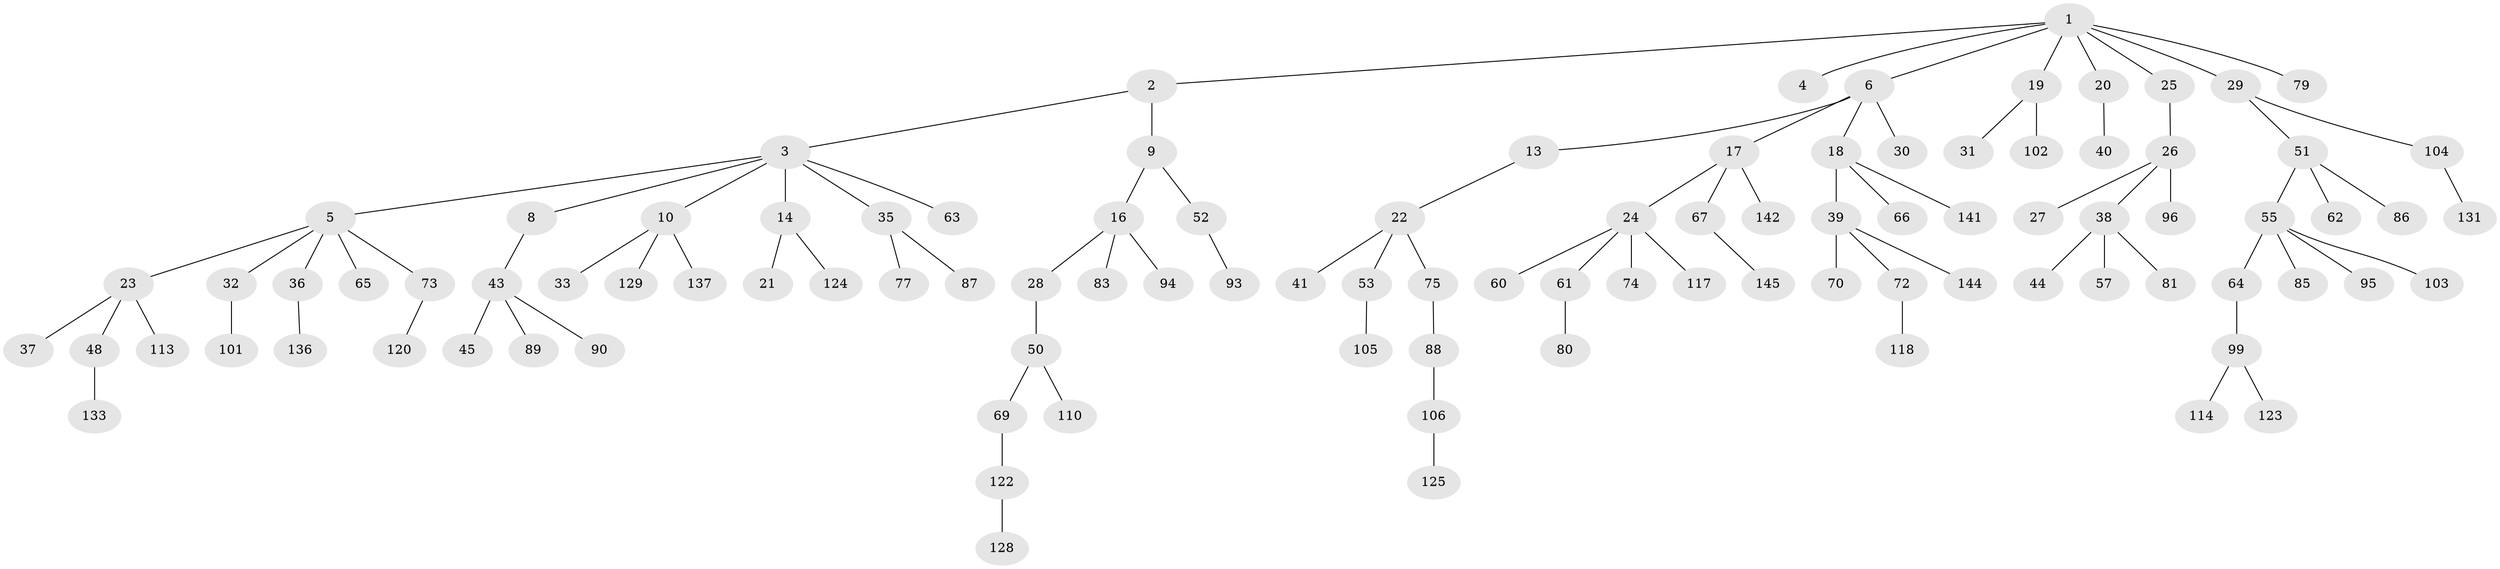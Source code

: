 // original degree distribution, {8: 0.006756756756756757, 4: 0.08108108108108109, 6: 0.013513513513513514, 2: 0.23648648648648649, 3: 0.10135135135135136, 5: 0.0472972972972973, 1: 0.5135135135135135}
// Generated by graph-tools (version 1.1) at 2025/42/03/06/25 10:42:03]
// undirected, 102 vertices, 101 edges
graph export_dot {
graph [start="1"]
  node [color=gray90,style=filled];
  1 [super="+12"];
  2 [super="+139"];
  3 [super="+7"];
  4 [super="+147"];
  5;
  6 [super="+11"];
  8;
  9 [super="+68"];
  10 [super="+15"];
  13;
  14 [super="+112"];
  16 [super="+82"];
  17 [super="+84"];
  18 [super="+34"];
  19 [super="+59"];
  20 [super="+111"];
  21 [super="+140"];
  22 [super="+47"];
  23 [super="+97"];
  24 [super="+42"];
  25;
  26 [super="+109"];
  27 [super="+126"];
  28 [super="+130"];
  29 [super="+78"];
  30 [super="+98"];
  31;
  32 [super="+56"];
  33;
  35 [super="+71"];
  36 [super="+54"];
  37 [super="+134"];
  38 [super="+46"];
  39;
  40;
  41;
  43 [super="+92"];
  44 [super="+49"];
  45;
  48 [super="+146"];
  50;
  51 [super="+58"];
  52;
  53;
  55 [super="+91"];
  57 [super="+107"];
  60;
  61 [super="+138"];
  62 [super="+76"];
  63 [super="+143"];
  64;
  65 [super="+148"];
  66;
  67;
  69;
  70;
  72;
  73 [super="+108"];
  74 [super="+121"];
  75;
  77;
  79;
  80;
  81 [super="+119"];
  83;
  85;
  86;
  87;
  88 [super="+135"];
  89;
  90 [super="+115"];
  93;
  94;
  95;
  96;
  99 [super="+100"];
  101;
  102;
  103;
  104 [super="+132"];
  105 [super="+127"];
  106 [super="+116"];
  110;
  113;
  114;
  117;
  118;
  120;
  122;
  123;
  124;
  125;
  128;
  129;
  131;
  133;
  136;
  137;
  141;
  142;
  144;
  145;
  1 -- 2;
  1 -- 4;
  1 -- 6;
  1 -- 19;
  1 -- 20;
  1 -- 29;
  1 -- 79;
  1 -- 25;
  2 -- 3;
  2 -- 9;
  3 -- 5;
  3 -- 8;
  3 -- 10;
  3 -- 35;
  3 -- 14;
  3 -- 63;
  5 -- 23;
  5 -- 32;
  5 -- 36;
  5 -- 65;
  5 -- 73;
  6 -- 17;
  6 -- 18;
  6 -- 13;
  6 -- 30;
  8 -- 43;
  9 -- 16;
  9 -- 52;
  10 -- 33;
  10 -- 129;
  10 -- 137;
  13 -- 22;
  14 -- 21;
  14 -- 124;
  16 -- 28;
  16 -- 83;
  16 -- 94;
  17 -- 24;
  17 -- 67;
  17 -- 142;
  18 -- 39;
  18 -- 141;
  18 -- 66;
  19 -- 31;
  19 -- 102;
  20 -- 40;
  22 -- 41;
  22 -- 75;
  22 -- 53;
  23 -- 37;
  23 -- 48;
  23 -- 113;
  24 -- 117;
  24 -- 74;
  24 -- 60;
  24 -- 61;
  25 -- 26;
  26 -- 27;
  26 -- 38;
  26 -- 96;
  28 -- 50;
  29 -- 51;
  29 -- 104;
  32 -- 101;
  35 -- 77;
  35 -- 87;
  36 -- 136;
  38 -- 44;
  38 -- 81;
  38 -- 57;
  39 -- 70;
  39 -- 72;
  39 -- 144;
  43 -- 45;
  43 -- 89;
  43 -- 90;
  48 -- 133;
  50 -- 69;
  50 -- 110;
  51 -- 55;
  51 -- 62;
  51 -- 86;
  52 -- 93;
  53 -- 105;
  55 -- 64;
  55 -- 85;
  55 -- 103;
  55 -- 95;
  61 -- 80;
  64 -- 99;
  67 -- 145;
  69 -- 122;
  72 -- 118;
  73 -- 120;
  75 -- 88;
  88 -- 106;
  99 -- 114;
  99 -- 123;
  104 -- 131;
  106 -- 125;
  122 -- 128;
}
